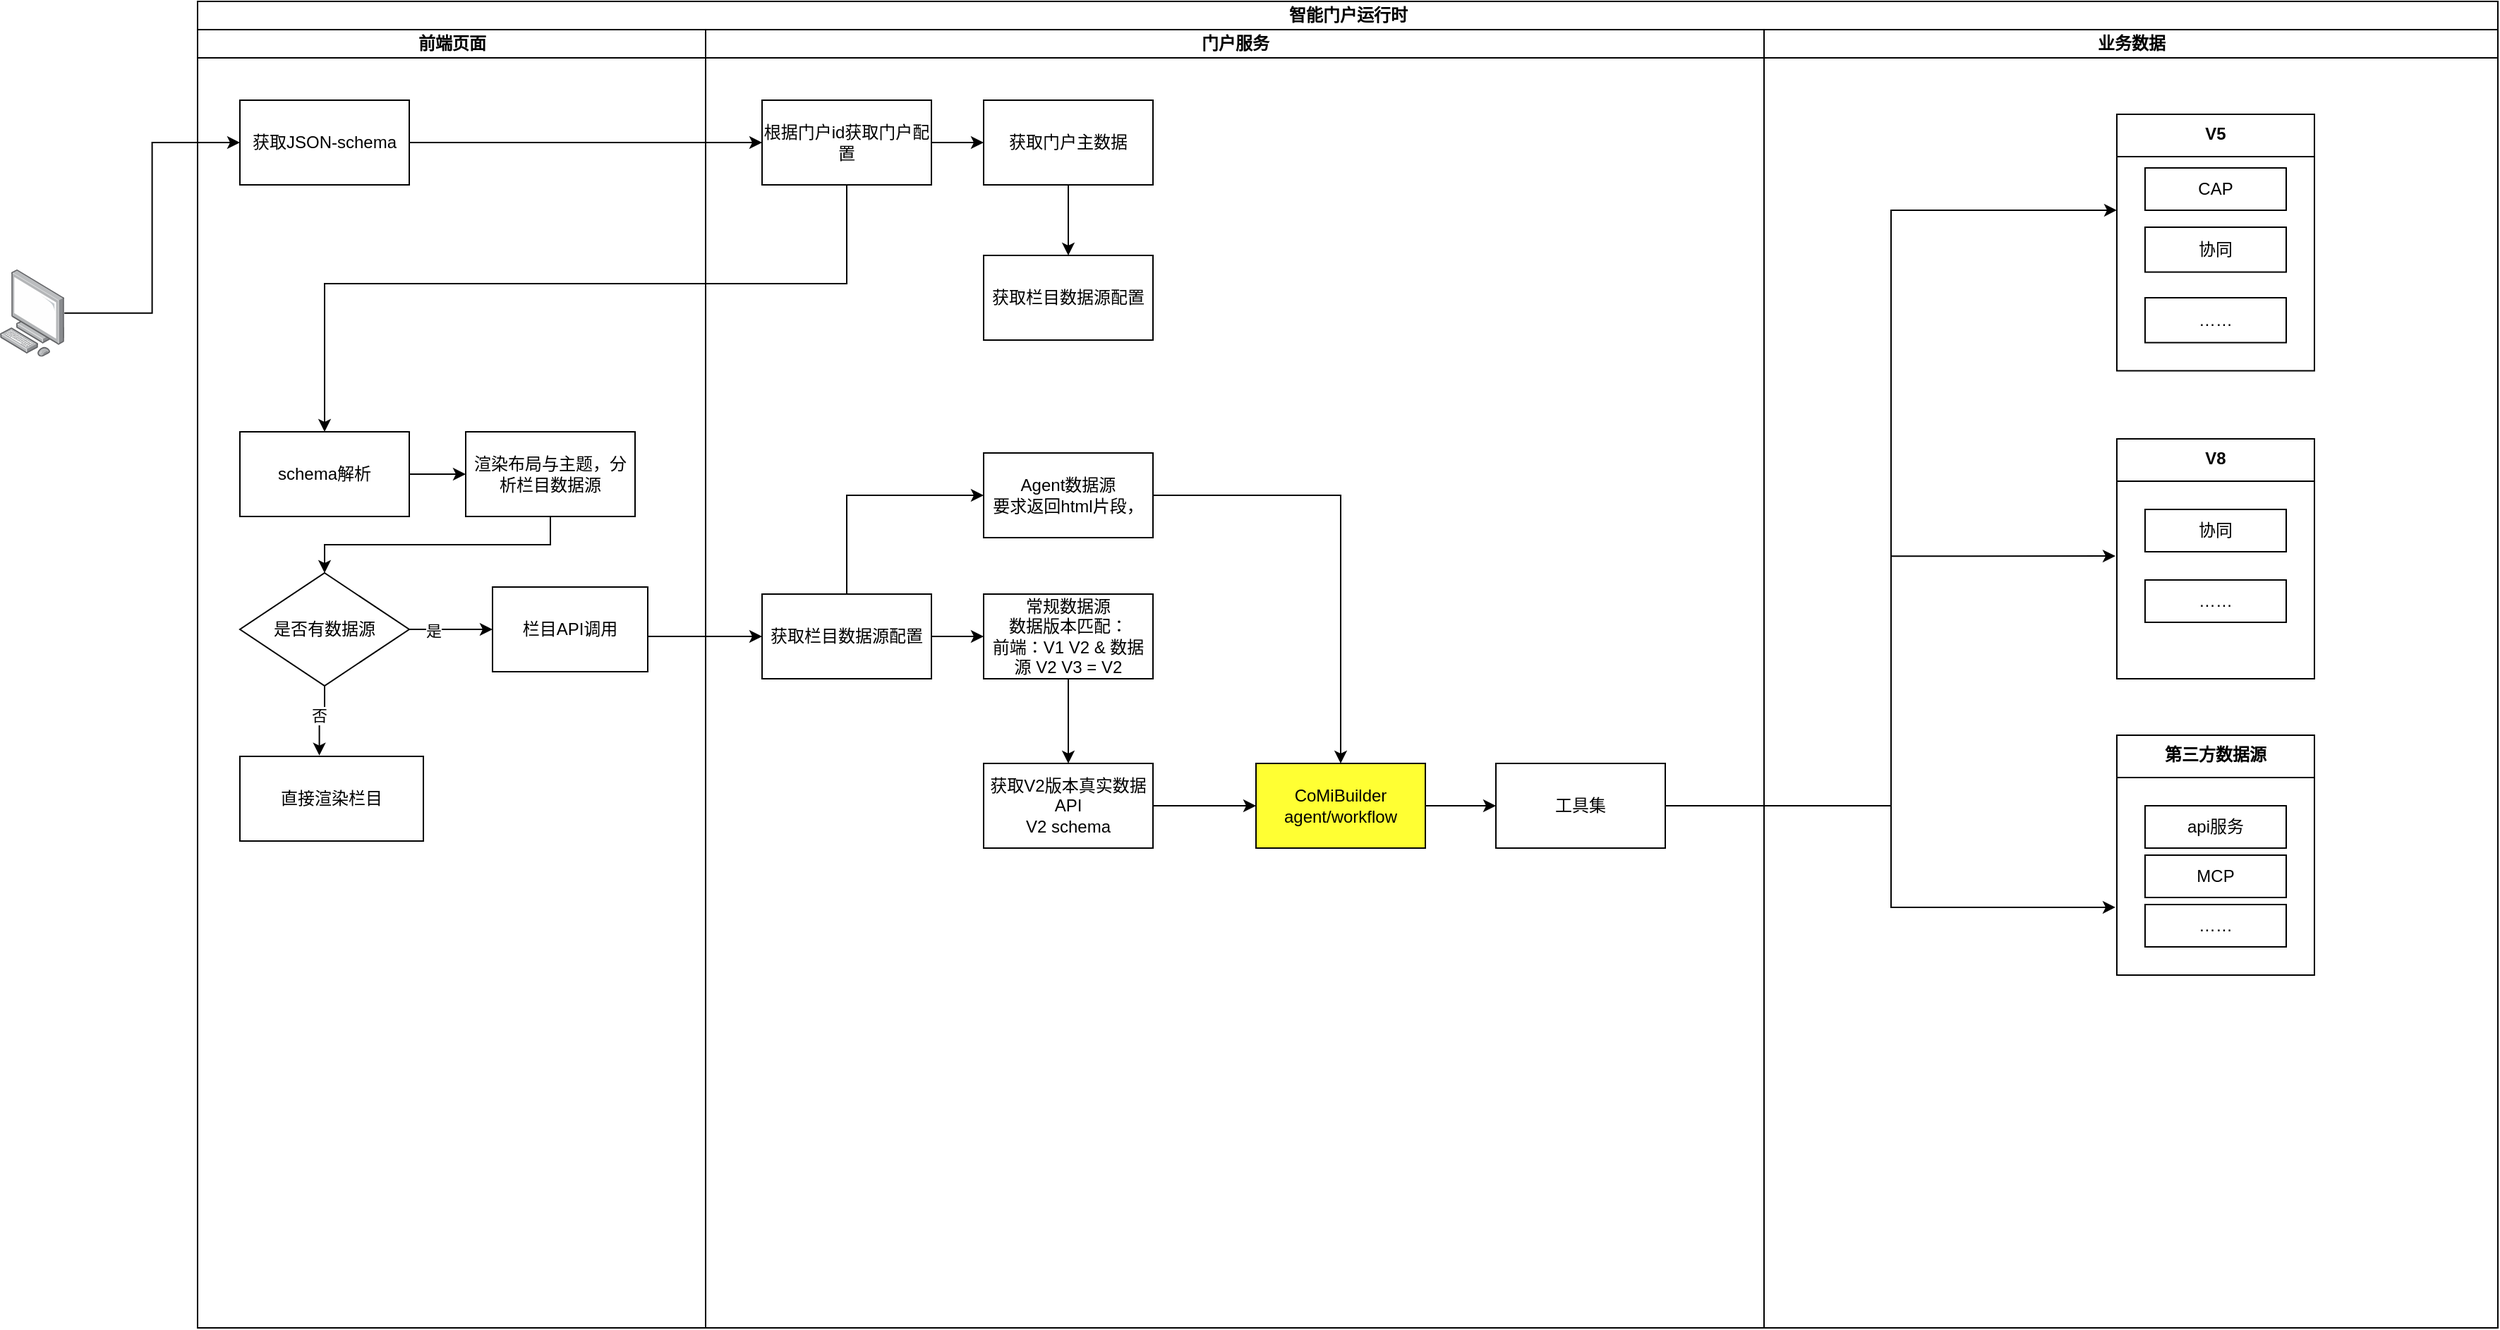 <mxfile version="28.1.1">
  <diagram id="prtHgNgQTEPvFCAcTncT" name="Page-1">
    <mxGraphModel dx="1668" dy="925" grid="1" gridSize="10" guides="1" tooltips="1" connect="1" arrows="1" fold="1" page="1" pageScale="1" pageWidth="827" pageHeight="1169" math="0" shadow="0">
      <root>
        <mxCell id="0" />
        <mxCell id="1" parent="0" />
        <mxCell id="w7biPJrf0hh5INIUFV1A-1" value="智能门户运行时" style="swimlane;childLayout=stackLayout;resizeParent=1;resizeParentMax=0;startSize=20;html=1;" vertex="1" parent="1">
          <mxGeometry x="170.0" y="40" width="1630" height="940" as="geometry" />
        </mxCell>
        <mxCell id="w7biPJrf0hh5INIUFV1A-2" value="前端页面" style="swimlane;startSize=20;html=1;" vertex="1" parent="w7biPJrf0hh5INIUFV1A-1">
          <mxGeometry y="20" width="360" height="920" as="geometry" />
        </mxCell>
        <mxCell id="w7biPJrf0hh5INIUFV1A-17" value="获取JSON-schema" style="rounded=0;whiteSpace=wrap;html=1;" vertex="1" parent="w7biPJrf0hh5INIUFV1A-2">
          <mxGeometry x="30.0" y="50" width="120" height="60" as="geometry" />
        </mxCell>
        <mxCell id="w7biPJrf0hh5INIUFV1A-34" style="edgeStyle=orthogonalEdgeStyle;rounded=0;orthogonalLoop=1;jettySize=auto;html=1;entryX=0;entryY=0.5;entryDx=0;entryDy=0;" edge="1" parent="w7biPJrf0hh5INIUFV1A-2" source="w7biPJrf0hh5INIUFV1A-19" target="w7biPJrf0hh5INIUFV1A-32">
          <mxGeometry relative="1" as="geometry" />
        </mxCell>
        <mxCell id="w7biPJrf0hh5INIUFV1A-19" value="schema解析" style="rounded=0;whiteSpace=wrap;html=1;" vertex="1" parent="w7biPJrf0hh5INIUFV1A-2">
          <mxGeometry x="30.0" y="285" width="120" height="60" as="geometry" />
        </mxCell>
        <mxCell id="w7biPJrf0hh5INIUFV1A-30" style="edgeStyle=orthogonalEdgeStyle;rounded=0;orthogonalLoop=1;jettySize=auto;html=1;entryX=0;entryY=0.5;entryDx=0;entryDy=0;" edge="1" parent="w7biPJrf0hh5INIUFV1A-2" source="w7biPJrf0hh5INIUFV1A-21" target="w7biPJrf0hh5INIUFV1A-23">
          <mxGeometry relative="1" as="geometry" />
        </mxCell>
        <mxCell id="w7biPJrf0hh5INIUFV1A-31" value="是" style="edgeLabel;html=1;align=center;verticalAlign=middle;resizable=0;points=[];" vertex="1" connectable="0" parent="w7biPJrf0hh5INIUFV1A-30">
          <mxGeometry x="-0.446" y="-1" relative="1" as="geometry">
            <mxPoint as="offset" />
          </mxGeometry>
        </mxCell>
        <mxCell id="w7biPJrf0hh5INIUFV1A-21" value="是否有数据源" style="rhombus;whiteSpace=wrap;html=1;" vertex="1" parent="w7biPJrf0hh5INIUFV1A-2">
          <mxGeometry x="30" y="385" width="120" height="80" as="geometry" />
        </mxCell>
        <mxCell id="w7biPJrf0hh5INIUFV1A-24" value="直接渲染栏目" style="rounded=0;whiteSpace=wrap;html=1;" vertex="1" parent="w7biPJrf0hh5INIUFV1A-2">
          <mxGeometry x="30" y="515" width="130" height="60" as="geometry" />
        </mxCell>
        <mxCell id="w7biPJrf0hh5INIUFV1A-23" value="栏目API调用" style="rounded=0;whiteSpace=wrap;html=1;" vertex="1" parent="w7biPJrf0hh5INIUFV1A-2">
          <mxGeometry x="209" y="395" width="110" height="60" as="geometry" />
        </mxCell>
        <mxCell id="w7biPJrf0hh5INIUFV1A-28" style="edgeStyle=orthogonalEdgeStyle;rounded=0;orthogonalLoop=1;jettySize=auto;html=1;entryX=0.433;entryY=-0.011;entryDx=0;entryDy=0;entryPerimeter=0;" edge="1" parent="w7biPJrf0hh5INIUFV1A-2" source="w7biPJrf0hh5INIUFV1A-21" target="w7biPJrf0hh5INIUFV1A-24">
          <mxGeometry relative="1" as="geometry" />
        </mxCell>
        <mxCell id="w7biPJrf0hh5INIUFV1A-29" value="否" style="edgeLabel;html=1;align=center;verticalAlign=middle;resizable=0;points=[];" vertex="1" connectable="0" parent="w7biPJrf0hh5INIUFV1A-28">
          <mxGeometry x="-0.221" y="-4" relative="1" as="geometry">
            <mxPoint as="offset" />
          </mxGeometry>
        </mxCell>
        <mxCell id="w7biPJrf0hh5INIUFV1A-33" style="edgeStyle=orthogonalEdgeStyle;rounded=0;orthogonalLoop=1;jettySize=auto;html=1;" edge="1" parent="w7biPJrf0hh5INIUFV1A-2" source="w7biPJrf0hh5INIUFV1A-32" target="w7biPJrf0hh5INIUFV1A-21">
          <mxGeometry relative="1" as="geometry">
            <Array as="points">
              <mxPoint x="250" y="365" />
              <mxPoint x="90" y="365" />
            </Array>
          </mxGeometry>
        </mxCell>
        <mxCell id="w7biPJrf0hh5INIUFV1A-32" value="渲染布局与主题，分析栏目数据源" style="rounded=0;whiteSpace=wrap;html=1;" vertex="1" parent="w7biPJrf0hh5INIUFV1A-2">
          <mxGeometry x="190.0" y="285" width="120" height="60" as="geometry" />
        </mxCell>
        <mxCell id="w7biPJrf0hh5INIUFV1A-3" value="门户服务" style="swimlane;startSize=20;html=1;" vertex="1" parent="w7biPJrf0hh5INIUFV1A-1">
          <mxGeometry x="360" y="20" width="750" height="920" as="geometry" />
        </mxCell>
        <mxCell id="w7biPJrf0hh5INIUFV1A-38" style="edgeStyle=orthogonalEdgeStyle;rounded=0;orthogonalLoop=1;jettySize=auto;html=1;entryX=0;entryY=0.5;entryDx=0;entryDy=0;" edge="1" parent="w7biPJrf0hh5INIUFV1A-3" source="w7biPJrf0hh5INIUFV1A-14" target="w7biPJrf0hh5INIUFV1A-37">
          <mxGeometry relative="1" as="geometry" />
        </mxCell>
        <mxCell id="w7biPJrf0hh5INIUFV1A-14" value="根据门户id获取门户配置" style="rounded=0;whiteSpace=wrap;html=1;" vertex="1" parent="w7biPJrf0hh5INIUFV1A-3">
          <mxGeometry x="40.0" y="50" width="120" height="60" as="geometry" />
        </mxCell>
        <mxCell id="w7biPJrf0hh5INIUFV1A-42" style="edgeStyle=orthogonalEdgeStyle;rounded=0;orthogonalLoop=1;jettySize=auto;html=1;exitX=0.5;exitY=1;exitDx=0;exitDy=0;entryX=0.5;entryY=0;entryDx=0;entryDy=0;" edge="1" parent="w7biPJrf0hh5INIUFV1A-3" source="w7biPJrf0hh5INIUFV1A-37" target="w7biPJrf0hh5INIUFV1A-39">
          <mxGeometry relative="1" as="geometry" />
        </mxCell>
        <mxCell id="w7biPJrf0hh5INIUFV1A-37" value="获取门户主数据" style="rounded=0;whiteSpace=wrap;html=1;" vertex="1" parent="w7biPJrf0hh5INIUFV1A-3">
          <mxGeometry x="197.0" y="50" width="120" height="60" as="geometry" />
        </mxCell>
        <mxCell id="w7biPJrf0hh5INIUFV1A-39" value="获取栏目数据源配置" style="rounded=0;whiteSpace=wrap;html=1;" vertex="1" parent="w7biPJrf0hh5INIUFV1A-3">
          <mxGeometry x="197.0" y="160" width="120" height="60" as="geometry" />
        </mxCell>
        <mxCell id="w7biPJrf0hh5INIUFV1A-47" style="edgeStyle=orthogonalEdgeStyle;rounded=0;orthogonalLoop=1;jettySize=auto;html=1;entryX=0;entryY=0.5;entryDx=0;entryDy=0;" edge="1" parent="w7biPJrf0hh5INIUFV1A-3" source="w7biPJrf0hh5INIUFV1A-44" target="w7biPJrf0hh5INIUFV1A-46">
          <mxGeometry relative="1" as="geometry" />
        </mxCell>
        <mxCell id="w7biPJrf0hh5INIUFV1A-149" style="edgeStyle=orthogonalEdgeStyle;rounded=0;orthogonalLoop=1;jettySize=auto;html=1;entryX=0;entryY=0.5;entryDx=0;entryDy=0;" edge="1" parent="w7biPJrf0hh5INIUFV1A-3" source="w7biPJrf0hh5INIUFV1A-44" target="w7biPJrf0hh5INIUFV1A-148">
          <mxGeometry relative="1" as="geometry">
            <Array as="points">
              <mxPoint x="100" y="330" />
            </Array>
          </mxGeometry>
        </mxCell>
        <mxCell id="w7biPJrf0hh5INIUFV1A-44" value="获取栏目数据源配置" style="rounded=0;whiteSpace=wrap;html=1;" vertex="1" parent="w7biPJrf0hh5INIUFV1A-3">
          <mxGeometry x="40.0" y="400" width="120" height="60" as="geometry" />
        </mxCell>
        <mxCell id="w7biPJrf0hh5INIUFV1A-51" style="edgeStyle=orthogonalEdgeStyle;rounded=0;orthogonalLoop=1;jettySize=auto;html=1;entryX=0.5;entryY=0;entryDx=0;entryDy=0;" edge="1" parent="w7biPJrf0hh5INIUFV1A-3" source="w7biPJrf0hh5INIUFV1A-46" target="w7biPJrf0hh5INIUFV1A-48">
          <mxGeometry relative="1" as="geometry" />
        </mxCell>
        <mxCell id="w7biPJrf0hh5INIUFV1A-46" value="常规数据源&lt;div&gt;数据版本匹配：&lt;/div&gt;&lt;div&gt;前端：V1 V2 &amp;amp; 数据源 V2 V3 = V2&lt;/div&gt;" style="rounded=0;whiteSpace=wrap;html=1;" vertex="1" parent="w7biPJrf0hh5INIUFV1A-3">
          <mxGeometry x="197.0" y="400" width="120" height="60" as="geometry" />
        </mxCell>
        <mxCell id="w7biPJrf0hh5INIUFV1A-133" style="edgeStyle=orthogonalEdgeStyle;rounded=0;orthogonalLoop=1;jettySize=auto;html=1;entryX=0;entryY=0.5;entryDx=0;entryDy=0;" edge="1" parent="w7biPJrf0hh5INIUFV1A-3" source="w7biPJrf0hh5INIUFV1A-48" target="w7biPJrf0hh5INIUFV1A-86">
          <mxGeometry relative="1" as="geometry" />
        </mxCell>
        <mxCell id="w7biPJrf0hh5INIUFV1A-48" value="获取V2版本真实数据API&lt;div&gt;V2 schema&lt;/div&gt;" style="rounded=0;whiteSpace=wrap;html=1;" vertex="1" parent="w7biPJrf0hh5INIUFV1A-3">
          <mxGeometry x="197.0" y="520" width="120" height="60" as="geometry" />
        </mxCell>
        <mxCell id="w7biPJrf0hh5INIUFV1A-143" style="edgeStyle=orthogonalEdgeStyle;rounded=0;orthogonalLoop=1;jettySize=auto;html=1;entryX=0;entryY=0.5;entryDx=0;entryDy=0;" edge="1" parent="w7biPJrf0hh5INIUFV1A-3" source="w7biPJrf0hh5INIUFV1A-86" target="w7biPJrf0hh5INIUFV1A-142">
          <mxGeometry relative="1" as="geometry" />
        </mxCell>
        <mxCell id="w7biPJrf0hh5INIUFV1A-86" value="CoMiBuilder&lt;div&gt;agent/workflow&lt;/div&gt;" style="rounded=0;whiteSpace=wrap;html=1;fillColor=#FFFF33;" vertex="1" parent="w7biPJrf0hh5INIUFV1A-3">
          <mxGeometry x="390.0" y="520" width="120" height="60" as="geometry" />
        </mxCell>
        <mxCell id="w7biPJrf0hh5INIUFV1A-142" value="工具集" style="rounded=0;whiteSpace=wrap;html=1;" vertex="1" parent="w7biPJrf0hh5INIUFV1A-3">
          <mxGeometry x="560.0" y="520" width="120" height="60" as="geometry" />
        </mxCell>
        <mxCell id="w7biPJrf0hh5INIUFV1A-150" style="edgeStyle=orthogonalEdgeStyle;rounded=0;orthogonalLoop=1;jettySize=auto;html=1;entryX=0.5;entryY=0;entryDx=0;entryDy=0;" edge="1" parent="w7biPJrf0hh5INIUFV1A-3" source="w7biPJrf0hh5INIUFV1A-148" target="w7biPJrf0hh5INIUFV1A-86">
          <mxGeometry relative="1" as="geometry" />
        </mxCell>
        <mxCell id="w7biPJrf0hh5INIUFV1A-148" value="Agent数据源&lt;div&gt;要求返回html片段，&lt;/div&gt;" style="rounded=0;whiteSpace=wrap;html=1;" vertex="1" parent="w7biPJrf0hh5INIUFV1A-3">
          <mxGeometry x="197.0" y="300" width="120" height="60" as="geometry" />
        </mxCell>
        <mxCell id="w7biPJrf0hh5INIUFV1A-36" style="edgeStyle=orthogonalEdgeStyle;rounded=0;orthogonalLoop=1;jettySize=auto;html=1;entryX=0;entryY=0.5;entryDx=0;entryDy=0;" edge="1" parent="w7biPJrf0hh5INIUFV1A-1" source="w7biPJrf0hh5INIUFV1A-17" target="w7biPJrf0hh5INIUFV1A-14">
          <mxGeometry relative="1" as="geometry" />
        </mxCell>
        <mxCell id="w7biPJrf0hh5INIUFV1A-43" style="edgeStyle=orthogonalEdgeStyle;rounded=0;orthogonalLoop=1;jettySize=auto;html=1;" edge="1" parent="w7biPJrf0hh5INIUFV1A-1" source="w7biPJrf0hh5INIUFV1A-14" target="w7biPJrf0hh5INIUFV1A-19">
          <mxGeometry relative="1" as="geometry">
            <Array as="points">
              <mxPoint x="460" y="200" />
              <mxPoint x="90" y="200" />
            </Array>
          </mxGeometry>
        </mxCell>
        <mxCell id="w7biPJrf0hh5INIUFV1A-45" value="" style="edgeStyle=orthogonalEdgeStyle;rounded=0;orthogonalLoop=1;jettySize=auto;html=1;" edge="1" parent="w7biPJrf0hh5INIUFV1A-1" source="w7biPJrf0hh5INIUFV1A-23" target="w7biPJrf0hh5INIUFV1A-44">
          <mxGeometry relative="1" as="geometry">
            <Array as="points">
              <mxPoint x="380" y="450" />
              <mxPoint x="380" y="450" />
            </Array>
          </mxGeometry>
        </mxCell>
        <mxCell id="w7biPJrf0hh5INIUFV1A-144" style="edgeStyle=orthogonalEdgeStyle;rounded=0;orthogonalLoop=1;jettySize=auto;html=1;entryX=0;entryY=0.25;entryDx=0;entryDy=0;" edge="1" parent="w7biPJrf0hh5INIUFV1A-1" source="w7biPJrf0hh5INIUFV1A-142" target="w7biPJrf0hh5INIUFV1A-54">
          <mxGeometry relative="1" as="geometry" />
        </mxCell>
        <mxCell id="w7biPJrf0hh5INIUFV1A-145" style="edgeStyle=orthogonalEdgeStyle;rounded=0;orthogonalLoop=1;jettySize=auto;html=1;entryX=-0.007;entryY=0.379;entryDx=0;entryDy=0;entryPerimeter=0;" edge="1" parent="w7biPJrf0hh5INIUFV1A-1" source="w7biPJrf0hh5INIUFV1A-142" target="w7biPJrf0hh5INIUFV1A-60">
          <mxGeometry relative="1" as="geometry" />
        </mxCell>
        <mxCell id="w7biPJrf0hh5INIUFV1A-147" style="edgeStyle=orthogonalEdgeStyle;rounded=0;orthogonalLoop=1;jettySize=auto;html=1;entryX=-0.007;entryY=0.657;entryDx=0;entryDy=0;entryPerimeter=0;" edge="1" parent="w7biPJrf0hh5INIUFV1A-1" source="w7biPJrf0hh5INIUFV1A-142" target="w7biPJrf0hh5INIUFV1A-137">
          <mxGeometry relative="1" as="geometry" />
        </mxCell>
        <mxCell id="w7biPJrf0hh5INIUFV1A-4" value="业务数据" style="swimlane;startSize=20;html=1;" vertex="1" parent="w7biPJrf0hh5INIUFV1A-1">
          <mxGeometry x="1110" y="20" width="520" height="920" as="geometry" />
        </mxCell>
        <mxCell id="w7biPJrf0hh5INIUFV1A-52" value="V5" style="swimlane;fontStyle=1;align=center;verticalAlign=top;childLayout=stackLayout;horizontal=1;startSize=30;horizontalStack=0;resizeParent=1;resizeParentMax=0;resizeLast=0;collapsible=0;marginBottom=0;html=1;whiteSpace=wrap;" vertex="1" parent="w7biPJrf0hh5INIUFV1A-4">
          <mxGeometry x="250" y="60" width="140" height="181.8" as="geometry" />
        </mxCell>
        <mxCell id="w7biPJrf0hh5INIUFV1A-54" value="" style="swimlane;fontStyle=1;align=center;verticalAlign=top;horizontal=1;startSize=0;collapsible=0;marginBottom=0;html=1;strokeColor=none;fillColor=none;" vertex="1" parent="w7biPJrf0hh5INIUFV1A-52">
          <mxGeometry y="30" width="140" height="151.8" as="geometry" />
        </mxCell>
        <mxCell id="w7biPJrf0hh5INIUFV1A-55" value="CAP" style="html=1;align=center;verticalAlign=middle;rotatable=0;whiteSpace=wrap;" vertex="1" parent="w7biPJrf0hh5INIUFV1A-54">
          <mxGeometry width="100" height="30" relative="1" as="geometry">
            <mxPoint x="20" y="8" as="offset" />
          </mxGeometry>
        </mxCell>
        <mxCell id="w7biPJrf0hh5INIUFV1A-78" value="协同" style="html=1;align=center;verticalAlign=middle;rotatable=0;whiteSpace=wrap;" vertex="1" parent="w7biPJrf0hh5INIUFV1A-54">
          <mxGeometry x="20" y="50" width="100" height="31.8" as="geometry" />
        </mxCell>
        <mxCell id="w7biPJrf0hh5INIUFV1A-82" value="……" style="html=1;align=center;verticalAlign=middle;rotatable=0;whiteSpace=wrap;" vertex="1" parent="w7biPJrf0hh5INIUFV1A-54">
          <mxGeometry x="20.0" y="100" width="100" height="31.8" as="geometry" />
        </mxCell>
        <mxCell id="w7biPJrf0hh5INIUFV1A-58" value="V8" style="swimlane;fontStyle=1;align=center;verticalAlign=top;childLayout=stackLayout;horizontal=1;startSize=30;horizontalStack=0;resizeParent=1;resizeParentMax=0;resizeLast=0;collapsible=0;marginBottom=0;html=1;whiteSpace=wrap;" vertex="1" parent="w7biPJrf0hh5INIUFV1A-4">
          <mxGeometry x="250.0" y="290" width="140" height="170" as="geometry" />
        </mxCell>
        <mxCell id="w7biPJrf0hh5INIUFV1A-60" value="&#xa;&lt;span style=&quot;color: rgb(0, 0, 0); font-family: Helvetica; font-size: 12px; font-style: normal; font-variant-ligatures: normal; font-variant-caps: normal; font-weight: 400; letter-spacing: normal; orphans: 2; text-align: center; text-indent: 0px; text-transform: none; widows: 2; word-spacing: 0px; -webkit-text-stroke-width: 0px; white-space: normal; background-color: rgb(236, 236, 236); text-decoration-thickness: initial; text-decoration-style: initial; text-decoration-color: initial; display: inline !important; float: none;&quot;&gt;……&lt;/span&gt;&#xa;&#xa;" style="swimlane;fontStyle=1;align=center;verticalAlign=top;horizontal=1;startSize=0;collapsible=0;marginBottom=0;html=1;strokeColor=none;fillColor=none;" vertex="1" parent="w7biPJrf0hh5INIUFV1A-58">
          <mxGeometry y="30" width="140" height="140" as="geometry" />
        </mxCell>
        <mxCell id="w7biPJrf0hh5INIUFV1A-61" value="协同" style="html=1;align=center;verticalAlign=middle;rotatable=0;whiteSpace=wrap;" vertex="1" parent="w7biPJrf0hh5INIUFV1A-60">
          <mxGeometry width="100" height="30" relative="1" as="geometry">
            <mxPoint x="20" y="20" as="offset" />
          </mxGeometry>
        </mxCell>
        <mxCell id="w7biPJrf0hh5INIUFV1A-81" value="……" style="html=1;align=center;verticalAlign=middle;rotatable=0;whiteSpace=wrap;" vertex="1" parent="w7biPJrf0hh5INIUFV1A-60">
          <mxGeometry x="20" y="70" width="100" height="30" as="geometry" />
        </mxCell>
        <mxCell id="w7biPJrf0hh5INIUFV1A-136" value="第三方数据源" style="swimlane;fontStyle=1;align=center;verticalAlign=top;childLayout=stackLayout;horizontal=1;startSize=30;horizontalStack=0;resizeParent=1;resizeParentMax=0;resizeLast=0;collapsible=0;marginBottom=0;html=1;whiteSpace=wrap;" vertex="1" parent="w7biPJrf0hh5INIUFV1A-4">
          <mxGeometry x="250.0" y="500" width="140" height="170" as="geometry" />
        </mxCell>
        <mxCell id="w7biPJrf0hh5INIUFV1A-137" value="" style="swimlane;fontStyle=1;align=center;verticalAlign=top;horizontal=1;startSize=0;collapsible=0;marginBottom=0;html=1;strokeColor=none;fillColor=none;" vertex="1" parent="w7biPJrf0hh5INIUFV1A-136">
          <mxGeometry y="30" width="140" height="140" as="geometry" />
        </mxCell>
        <mxCell id="w7biPJrf0hh5INIUFV1A-138" value="api服务" style="html=1;align=center;verticalAlign=middle;rotatable=0;whiteSpace=wrap;" vertex="1" parent="w7biPJrf0hh5INIUFV1A-137">
          <mxGeometry width="100" height="30" relative="1" as="geometry">
            <mxPoint x="20" y="20" as="offset" />
          </mxGeometry>
        </mxCell>
        <mxCell id="w7biPJrf0hh5INIUFV1A-140" value="……" style="html=1;align=center;verticalAlign=middle;rotatable=0;whiteSpace=wrap;" vertex="1" parent="w7biPJrf0hh5INIUFV1A-137">
          <mxGeometry x="20" y="90" width="100" height="30" as="geometry" />
        </mxCell>
        <mxCell id="w7biPJrf0hh5INIUFV1A-151" value="MCP" style="html=1;align=center;verticalAlign=middle;rotatable=0;whiteSpace=wrap;" vertex="1" parent="w7biPJrf0hh5INIUFV1A-137">
          <mxGeometry x="20" y="55" width="100" height="30" as="geometry" />
        </mxCell>
        <mxCell id="w7biPJrf0hh5INIUFV1A-18" style="edgeStyle=orthogonalEdgeStyle;rounded=0;orthogonalLoop=1;jettySize=auto;html=1;entryX=0;entryY=0.5;entryDx=0;entryDy=0;" edge="1" parent="1" source="w7biPJrf0hh5INIUFV1A-11" target="w7biPJrf0hh5INIUFV1A-17">
          <mxGeometry relative="1" as="geometry" />
        </mxCell>
        <mxCell id="w7biPJrf0hh5INIUFV1A-11" value="" style="image;points=[];aspect=fixed;html=1;align=center;shadow=0;dashed=0;image=img/lib/allied_telesis/computer_and_terminals/Personal_Computer.svg;" vertex="1" parent="1">
          <mxGeometry x="30" y="230" width="45.6" height="61.8" as="geometry" />
        </mxCell>
      </root>
    </mxGraphModel>
  </diagram>
</mxfile>
